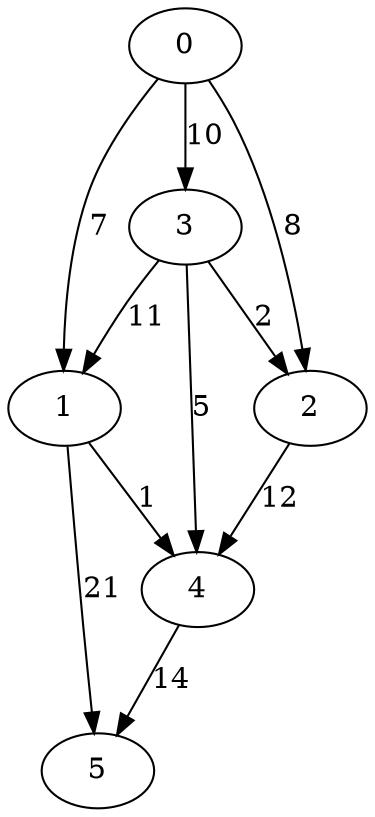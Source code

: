 digraph G {
  0 [label="0"];
  1 [label="1"];
  2 [label="2"];
  3 [label="3"];
  4 [label="4"];
  5 [label="5"];

  4 -> 5 [label="14"];
  1 -> 5 [label="21"];
  1 -> 4 [label="1"];
  3 -> 1 [label="11"];
  3 -> 2 [label="2"];
  3 -> 4 [label="5"];
  2 -> 4 [label="12"];
  0 -> 1 [label="7"];
  0 -> 3 [label="10"];
  0 -> 2 [label="8"];
}
